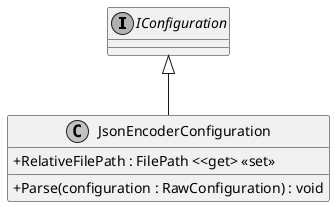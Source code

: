 @startuml
skinparam monochrome true
skinparam classAttributeIconSize 0

interface IConfiguration

IConfiguration <|-- JsonEncoderConfiguration
!startsub default
class JsonEncoderConfiguration {
    + RelativeFilePath : FilePath <<get> <<set>>
    + Parse(configuration : RawConfiguration) : void
}
!endsub

@enduml
